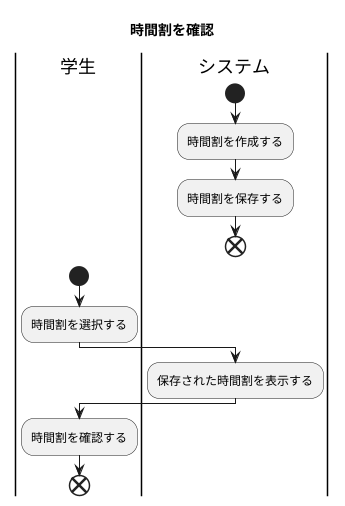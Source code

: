 @startuml 7-4
title 時間割を確認
|学生|

|システム|
start
:時間割を作成する;
:時間割を保存する;
end

|学生|
start
:時間割を選択する;

|システム|
:保存された時間割を表示する;

|学生|
:時間割を確認する;
end
@enduml